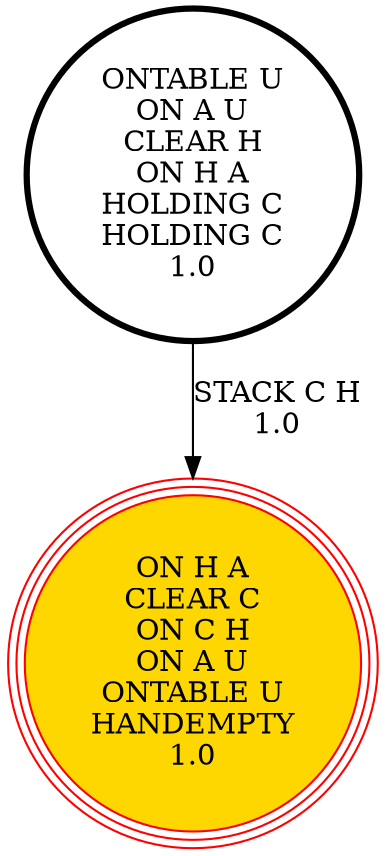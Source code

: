 digraph {
"ONTABLE U\nON A U\nCLEAR H\nON H A\nHOLDING C\nHOLDING C\n1.0\n" -> "ON H A\nCLEAR C\nON C H\nON A U\nONTABLE U\nHANDEMPTY\n1.0\n"[label="STACK C H\n1.0\n"];
"ON H A\nCLEAR C\nON C H\nON A U\nONTABLE U\nHANDEMPTY\n1.0\n" [shape=circle, style=filled color=red, fillcolor=gold, peripheries=3];
"ONTABLE U\nON A U\nCLEAR H\nON H A\nHOLDING C\nHOLDING C\n1.0\n" [shape=circle, penwidth=3];
"ON H A\nCLEAR C\nON C H\nON A U\nONTABLE U\nHANDEMPTY\n1.0\n" [shape=circle, style=filled color=red, fillcolor=gold, peripheries=3];
}
